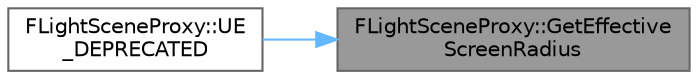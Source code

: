 digraph "FLightSceneProxy::GetEffectiveScreenRadius"
{
 // INTERACTIVE_SVG=YES
 // LATEX_PDF_SIZE
  bgcolor="transparent";
  edge [fontname=Helvetica,fontsize=10,labelfontname=Helvetica,labelfontsize=10];
  node [fontname=Helvetica,fontsize=10,shape=box,height=0.2,width=0.4];
  rankdir="RL";
  Node1 [id="Node000001",label="FLightSceneProxy::GetEffective\lScreenRadius",height=0.2,width=0.4,color="gray40", fillcolor="grey60", style="filled", fontcolor="black",tooltip=" "];
  Node1 -> Node2 [id="edge1_Node000001_Node000002",dir="back",color="steelblue1",style="solid",tooltip=" "];
  Node2 [id="Node000002",label="FLightSceneProxy::UE\l_DEPRECATED",height=0.2,width=0.4,color="grey40", fillcolor="white", style="filled",URL="$d3/ded/classFLightSceneProxy.html#a4c84685ba225ace1b736c2d89468f21b",tooltip=" "];
}
